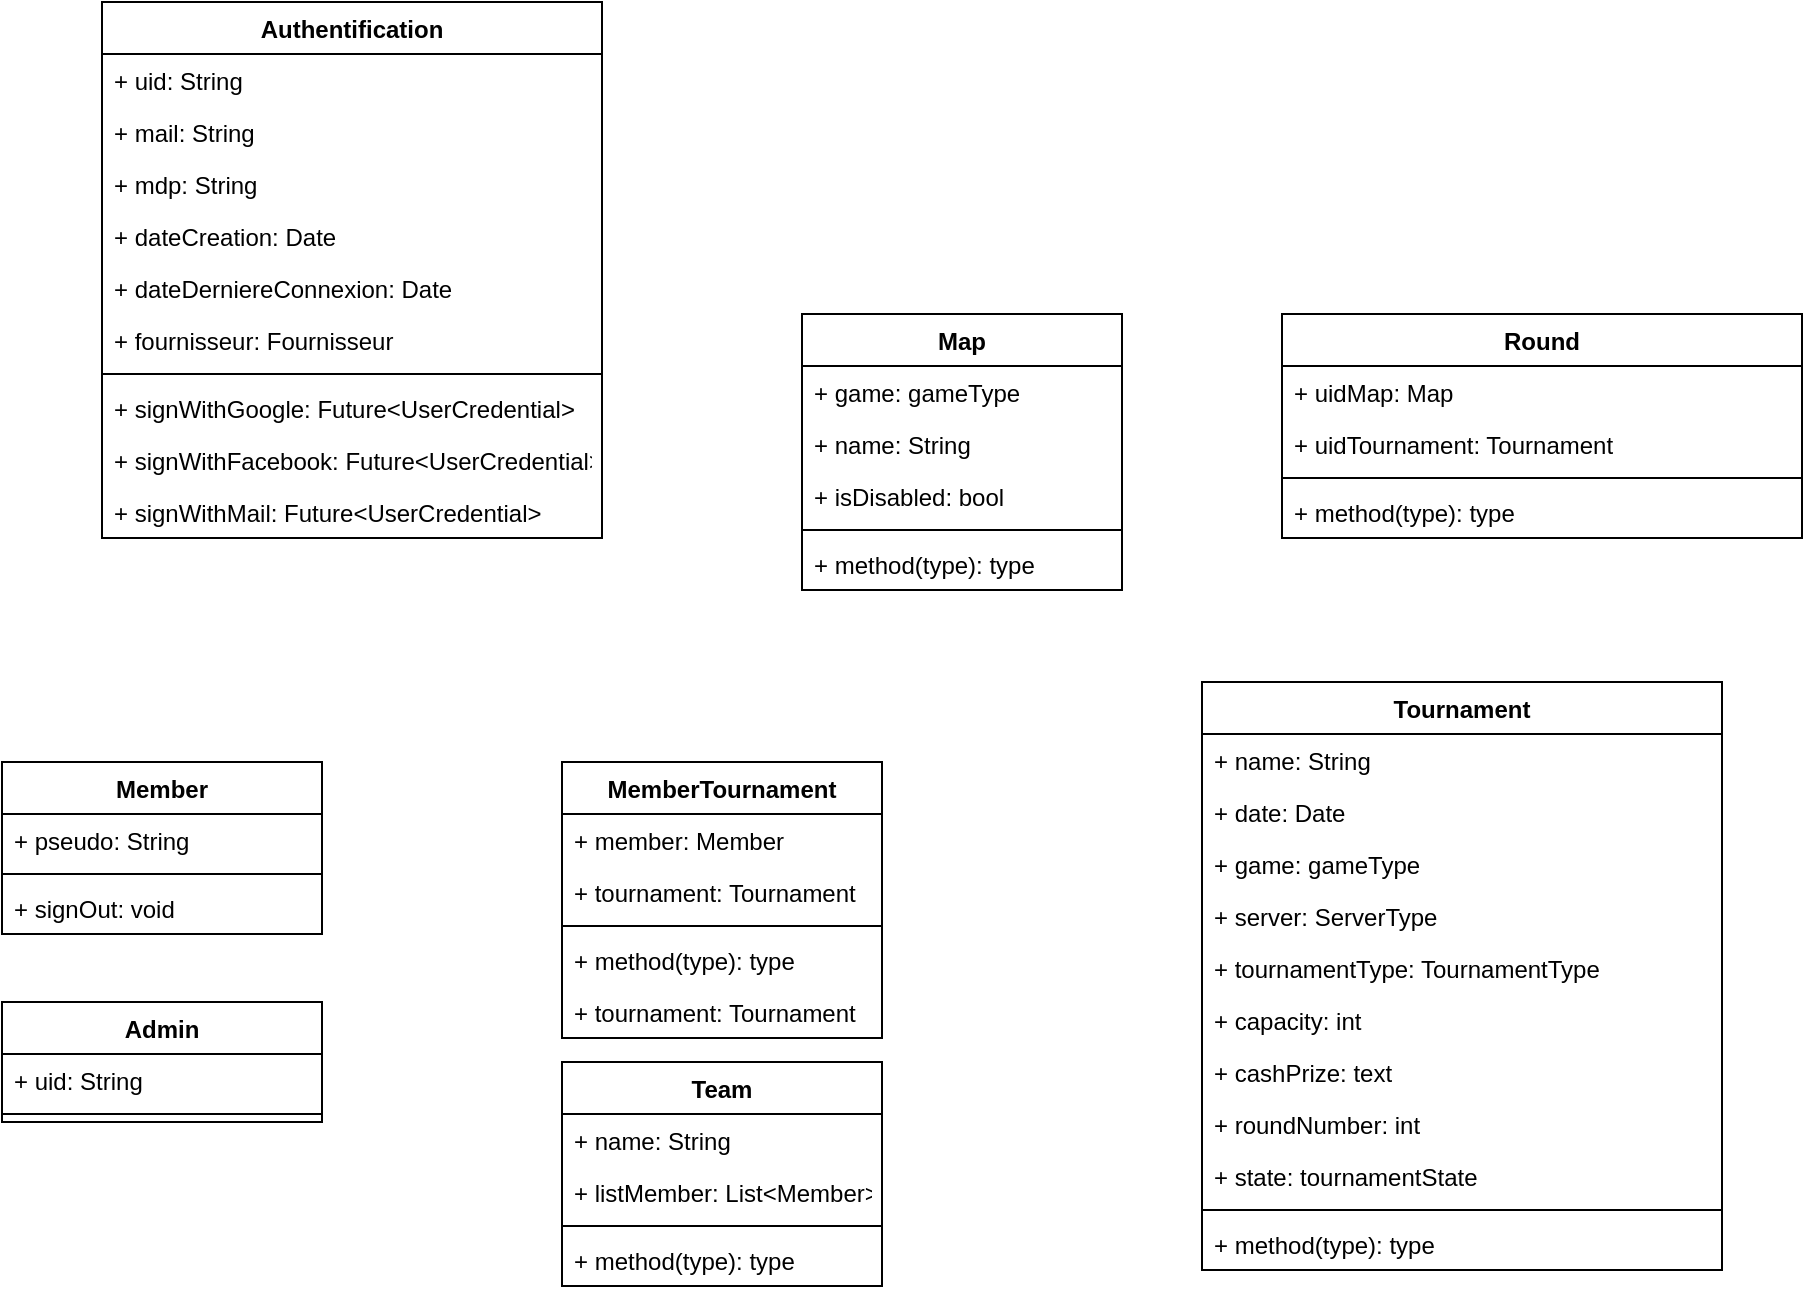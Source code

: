 <mxfile version="15.9.4" type="github">
  <diagram id="1tWPF88Opn-fbcpIkvMR" name="Page-1">
    <mxGraphModel dx="1509" dy="836" grid="1" gridSize="10" guides="1" tooltips="1" connect="1" arrows="1" fold="1" page="1" pageScale="1" pageWidth="827" pageHeight="1169" math="0" shadow="0">
      <root>
        <mxCell id="0" />
        <mxCell id="1" parent="0" />
        <mxCell id="F7KjwhcBr52z3wiSlFCa-5" value="Member" style="swimlane;fontStyle=1;align=center;verticalAlign=top;childLayout=stackLayout;horizontal=1;startSize=26;horizontalStack=0;resizeParent=1;resizeParentMax=0;resizeLast=0;collapsible=1;marginBottom=0;" vertex="1" parent="1">
          <mxGeometry x="60" y="430" width="160" height="86" as="geometry" />
        </mxCell>
        <mxCell id="F7KjwhcBr52z3wiSlFCa-10" value="+ pseudo: String&#xa;" style="text;strokeColor=none;fillColor=none;align=left;verticalAlign=top;spacingLeft=4;spacingRight=4;overflow=hidden;rotatable=0;points=[[0,0.5],[1,0.5]];portConstraint=eastwest;" vertex="1" parent="F7KjwhcBr52z3wiSlFCa-5">
          <mxGeometry y="26" width="160" height="26" as="geometry" />
        </mxCell>
        <mxCell id="F7KjwhcBr52z3wiSlFCa-7" value="" style="line;strokeWidth=1;fillColor=none;align=left;verticalAlign=middle;spacingTop=-1;spacingLeft=3;spacingRight=3;rotatable=0;labelPosition=right;points=[];portConstraint=eastwest;" vertex="1" parent="F7KjwhcBr52z3wiSlFCa-5">
          <mxGeometry y="52" width="160" height="8" as="geometry" />
        </mxCell>
        <mxCell id="F7KjwhcBr52z3wiSlFCa-8" value="+ signOut: void" style="text;strokeColor=none;fillColor=none;align=left;verticalAlign=top;spacingLeft=4;spacingRight=4;overflow=hidden;rotatable=0;points=[[0,0.5],[1,0.5]];portConstraint=eastwest;" vertex="1" parent="F7KjwhcBr52z3wiSlFCa-5">
          <mxGeometry y="60" width="160" height="26" as="geometry" />
        </mxCell>
        <mxCell id="F7KjwhcBr52z3wiSlFCa-12" value="Authentification" style="swimlane;fontStyle=1;align=center;verticalAlign=top;childLayout=stackLayout;horizontal=1;startSize=26;horizontalStack=0;resizeParent=1;resizeParentMax=0;resizeLast=0;collapsible=1;marginBottom=0;" vertex="1" parent="1">
          <mxGeometry x="110" y="50" width="250" height="268" as="geometry" />
        </mxCell>
        <mxCell id="F7KjwhcBr52z3wiSlFCa-13" value="+ uid: String" style="text;strokeColor=none;fillColor=none;align=left;verticalAlign=top;spacingLeft=4;spacingRight=4;overflow=hidden;rotatable=0;points=[[0,0.5],[1,0.5]];portConstraint=eastwest;" vertex="1" parent="F7KjwhcBr52z3wiSlFCa-12">
          <mxGeometry y="26" width="250" height="26" as="geometry" />
        </mxCell>
        <mxCell id="F7KjwhcBr52z3wiSlFCa-16" value="+ mail: String" style="text;strokeColor=none;fillColor=none;align=left;verticalAlign=top;spacingLeft=4;spacingRight=4;overflow=hidden;rotatable=0;points=[[0,0.5],[1,0.5]];portConstraint=eastwest;" vertex="1" parent="F7KjwhcBr52z3wiSlFCa-12">
          <mxGeometry y="52" width="250" height="26" as="geometry" />
        </mxCell>
        <mxCell id="F7KjwhcBr52z3wiSlFCa-17" value="+ mdp: String" style="text;strokeColor=none;fillColor=none;align=left;verticalAlign=top;spacingLeft=4;spacingRight=4;overflow=hidden;rotatable=0;points=[[0,0.5],[1,0.5]];portConstraint=eastwest;" vertex="1" parent="F7KjwhcBr52z3wiSlFCa-12">
          <mxGeometry y="78" width="250" height="26" as="geometry" />
        </mxCell>
        <mxCell id="F7KjwhcBr52z3wiSlFCa-18" value="+ dateCreation: Date" style="text;strokeColor=none;fillColor=none;align=left;verticalAlign=top;spacingLeft=4;spacingRight=4;overflow=hidden;rotatable=0;points=[[0,0.5],[1,0.5]];portConstraint=eastwest;" vertex="1" parent="F7KjwhcBr52z3wiSlFCa-12">
          <mxGeometry y="104" width="250" height="26" as="geometry" />
        </mxCell>
        <mxCell id="F7KjwhcBr52z3wiSlFCa-19" value="+ dateDerniereConnexion: Date" style="text;strokeColor=none;fillColor=none;align=left;verticalAlign=top;spacingLeft=4;spacingRight=4;overflow=hidden;rotatable=0;points=[[0,0.5],[1,0.5]];portConstraint=eastwest;" vertex="1" parent="F7KjwhcBr52z3wiSlFCa-12">
          <mxGeometry y="130" width="250" height="26" as="geometry" />
        </mxCell>
        <mxCell id="F7KjwhcBr52z3wiSlFCa-20" value="+ fournisseur: Fournisseur" style="text;strokeColor=none;fillColor=none;align=left;verticalAlign=top;spacingLeft=4;spacingRight=4;overflow=hidden;rotatable=0;points=[[0,0.5],[1,0.5]];portConstraint=eastwest;" vertex="1" parent="F7KjwhcBr52z3wiSlFCa-12">
          <mxGeometry y="156" width="250" height="26" as="geometry" />
        </mxCell>
        <mxCell id="F7KjwhcBr52z3wiSlFCa-14" value="" style="line;strokeWidth=1;fillColor=none;align=left;verticalAlign=middle;spacingTop=-1;spacingLeft=3;spacingRight=3;rotatable=0;labelPosition=right;points=[];portConstraint=eastwest;" vertex="1" parent="F7KjwhcBr52z3wiSlFCa-12">
          <mxGeometry y="182" width="250" height="8" as="geometry" />
        </mxCell>
        <mxCell id="F7KjwhcBr52z3wiSlFCa-15" value="+ signWithGoogle: Future&lt;UserCredential&gt;" style="text;strokeColor=none;fillColor=none;align=left;verticalAlign=top;spacingLeft=4;spacingRight=4;overflow=hidden;rotatable=0;points=[[0,0.5],[1,0.5]];portConstraint=eastwest;" vertex="1" parent="F7KjwhcBr52z3wiSlFCa-12">
          <mxGeometry y="190" width="250" height="26" as="geometry" />
        </mxCell>
        <mxCell id="F7KjwhcBr52z3wiSlFCa-21" value="+ signWithFacebook: Future&lt;UserCredential&gt;" style="text;strokeColor=none;fillColor=none;align=left;verticalAlign=top;spacingLeft=4;spacingRight=4;overflow=hidden;rotatable=0;points=[[0,0.5],[1,0.5]];portConstraint=eastwest;" vertex="1" parent="F7KjwhcBr52z3wiSlFCa-12">
          <mxGeometry y="216" width="250" height="26" as="geometry" />
        </mxCell>
        <mxCell id="F7KjwhcBr52z3wiSlFCa-22" value="+ signWithMail: Future&lt;UserCredential&gt;" style="text;strokeColor=none;fillColor=none;align=left;verticalAlign=top;spacingLeft=4;spacingRight=4;overflow=hidden;rotatable=0;points=[[0,0.5],[1,0.5]];portConstraint=eastwest;" vertex="1" parent="F7KjwhcBr52z3wiSlFCa-12">
          <mxGeometry y="242" width="250" height="26" as="geometry" />
        </mxCell>
        <mxCell id="F7KjwhcBr52z3wiSlFCa-27" value="Tournament" style="swimlane;fontStyle=1;align=center;verticalAlign=top;childLayout=stackLayout;horizontal=1;startSize=26;horizontalStack=0;resizeParent=1;resizeParentMax=0;resizeLast=0;collapsible=1;marginBottom=0;" vertex="1" parent="1">
          <mxGeometry x="660" y="390" width="260" height="294" as="geometry" />
        </mxCell>
        <mxCell id="F7KjwhcBr52z3wiSlFCa-28" value="+ name: String" style="text;strokeColor=none;fillColor=none;align=left;verticalAlign=top;spacingLeft=4;spacingRight=4;overflow=hidden;rotatable=0;points=[[0,0.5],[1,0.5]];portConstraint=eastwest;" vertex="1" parent="F7KjwhcBr52z3wiSlFCa-27">
          <mxGeometry y="26" width="260" height="26" as="geometry" />
        </mxCell>
        <mxCell id="F7KjwhcBr52z3wiSlFCa-31" value="+ date: Date" style="text;strokeColor=none;fillColor=none;align=left;verticalAlign=top;spacingLeft=4;spacingRight=4;overflow=hidden;rotatable=0;points=[[0,0.5],[1,0.5]];portConstraint=eastwest;" vertex="1" parent="F7KjwhcBr52z3wiSlFCa-27">
          <mxGeometry y="52" width="260" height="26" as="geometry" />
        </mxCell>
        <mxCell id="F7KjwhcBr52z3wiSlFCa-32" value="+ game: gameType" style="text;strokeColor=none;fillColor=none;align=left;verticalAlign=top;spacingLeft=4;spacingRight=4;overflow=hidden;rotatable=0;points=[[0,0.5],[1,0.5]];portConstraint=eastwest;" vertex="1" parent="F7KjwhcBr52z3wiSlFCa-27">
          <mxGeometry y="78" width="260" height="26" as="geometry" />
        </mxCell>
        <mxCell id="F7KjwhcBr52z3wiSlFCa-33" value="+ server: ServerType" style="text;strokeColor=none;fillColor=none;align=left;verticalAlign=top;spacingLeft=4;spacingRight=4;overflow=hidden;rotatable=0;points=[[0,0.5],[1,0.5]];portConstraint=eastwest;" vertex="1" parent="F7KjwhcBr52z3wiSlFCa-27">
          <mxGeometry y="104" width="260" height="26" as="geometry" />
        </mxCell>
        <mxCell id="F7KjwhcBr52z3wiSlFCa-35" value="+ tournamentType: TournamentType" style="text;strokeColor=none;fillColor=none;align=left;verticalAlign=top;spacingLeft=4;spacingRight=4;overflow=hidden;rotatable=0;points=[[0,0.5],[1,0.5]];portConstraint=eastwest;" vertex="1" parent="F7KjwhcBr52z3wiSlFCa-27">
          <mxGeometry y="130" width="260" height="26" as="geometry" />
        </mxCell>
        <mxCell id="F7KjwhcBr52z3wiSlFCa-36" value="+ capacity: int" style="text;strokeColor=none;fillColor=none;align=left;verticalAlign=top;spacingLeft=4;spacingRight=4;overflow=hidden;rotatable=0;points=[[0,0.5],[1,0.5]];portConstraint=eastwest;" vertex="1" parent="F7KjwhcBr52z3wiSlFCa-27">
          <mxGeometry y="156" width="260" height="26" as="geometry" />
        </mxCell>
        <mxCell id="F7KjwhcBr52z3wiSlFCa-37" value="+ cashPrize: text" style="text;strokeColor=none;fillColor=none;align=left;verticalAlign=top;spacingLeft=4;spacingRight=4;overflow=hidden;rotatable=0;points=[[0,0.5],[1,0.5]];portConstraint=eastwest;" vertex="1" parent="F7KjwhcBr52z3wiSlFCa-27">
          <mxGeometry y="182" width="260" height="26" as="geometry" />
        </mxCell>
        <mxCell id="F7KjwhcBr52z3wiSlFCa-46" value="+ roundNumber: int" style="text;strokeColor=none;fillColor=none;align=left;verticalAlign=top;spacingLeft=4;spacingRight=4;overflow=hidden;rotatable=0;points=[[0,0.5],[1,0.5]];portConstraint=eastwest;" vertex="1" parent="F7KjwhcBr52z3wiSlFCa-27">
          <mxGeometry y="208" width="260" height="26" as="geometry" />
        </mxCell>
        <mxCell id="F7KjwhcBr52z3wiSlFCa-59" value="+ state: tournamentState" style="text;strokeColor=none;fillColor=none;align=left;verticalAlign=top;spacingLeft=4;spacingRight=4;overflow=hidden;rotatable=0;points=[[0,0.5],[1,0.5]];portConstraint=eastwest;" vertex="1" parent="F7KjwhcBr52z3wiSlFCa-27">
          <mxGeometry y="234" width="260" height="26" as="geometry" />
        </mxCell>
        <mxCell id="F7KjwhcBr52z3wiSlFCa-29" value="" style="line;strokeWidth=1;fillColor=none;align=left;verticalAlign=middle;spacingTop=-1;spacingLeft=3;spacingRight=3;rotatable=0;labelPosition=right;points=[];portConstraint=eastwest;" vertex="1" parent="F7KjwhcBr52z3wiSlFCa-27">
          <mxGeometry y="260" width="260" height="8" as="geometry" />
        </mxCell>
        <mxCell id="F7KjwhcBr52z3wiSlFCa-30" value="+ method(type): type" style="text;strokeColor=none;fillColor=none;align=left;verticalAlign=top;spacingLeft=4;spacingRight=4;overflow=hidden;rotatable=0;points=[[0,0.5],[1,0.5]];portConstraint=eastwest;" vertex="1" parent="F7KjwhcBr52z3wiSlFCa-27">
          <mxGeometry y="268" width="260" height="26" as="geometry" />
        </mxCell>
        <mxCell id="F7KjwhcBr52z3wiSlFCa-38" value="Admin" style="swimlane;fontStyle=1;align=center;verticalAlign=top;childLayout=stackLayout;horizontal=1;startSize=26;horizontalStack=0;resizeParent=1;resizeParentMax=0;resizeLast=0;collapsible=1;marginBottom=0;" vertex="1" parent="1">
          <mxGeometry x="60" y="550" width="160" height="60" as="geometry" />
        </mxCell>
        <mxCell id="F7KjwhcBr52z3wiSlFCa-39" value="+ uid: String" style="text;strokeColor=none;fillColor=none;align=left;verticalAlign=top;spacingLeft=4;spacingRight=4;overflow=hidden;rotatable=0;points=[[0,0.5],[1,0.5]];portConstraint=eastwest;" vertex="1" parent="F7KjwhcBr52z3wiSlFCa-38">
          <mxGeometry y="26" width="160" height="26" as="geometry" />
        </mxCell>
        <mxCell id="F7KjwhcBr52z3wiSlFCa-40" value="" style="line;strokeWidth=1;fillColor=none;align=left;verticalAlign=middle;spacingTop=-1;spacingLeft=3;spacingRight=3;rotatable=0;labelPosition=right;points=[];portConstraint=eastwest;" vertex="1" parent="F7KjwhcBr52z3wiSlFCa-38">
          <mxGeometry y="52" width="160" height="8" as="geometry" />
        </mxCell>
        <mxCell id="F7KjwhcBr52z3wiSlFCa-42" value="Round" style="swimlane;fontStyle=1;align=center;verticalAlign=top;childLayout=stackLayout;horizontal=1;startSize=26;horizontalStack=0;resizeParent=1;resizeParentMax=0;resizeLast=0;collapsible=1;marginBottom=0;" vertex="1" parent="1">
          <mxGeometry x="700" y="206" width="260" height="112" as="geometry" />
        </mxCell>
        <mxCell id="F7KjwhcBr52z3wiSlFCa-43" value="+ uidMap: Map" style="text;strokeColor=none;fillColor=none;align=left;verticalAlign=top;spacingLeft=4;spacingRight=4;overflow=hidden;rotatable=0;points=[[0,0.5],[1,0.5]];portConstraint=eastwest;" vertex="1" parent="F7KjwhcBr52z3wiSlFCa-42">
          <mxGeometry y="26" width="260" height="26" as="geometry" />
        </mxCell>
        <mxCell id="F7KjwhcBr52z3wiSlFCa-47" value="+ uidTournament: Tournament" style="text;strokeColor=none;fillColor=none;align=left;verticalAlign=top;spacingLeft=4;spacingRight=4;overflow=hidden;rotatable=0;points=[[0,0.5],[1,0.5]];portConstraint=eastwest;" vertex="1" parent="F7KjwhcBr52z3wiSlFCa-42">
          <mxGeometry y="52" width="260" height="26" as="geometry" />
        </mxCell>
        <mxCell id="F7KjwhcBr52z3wiSlFCa-44" value="" style="line;strokeWidth=1;fillColor=none;align=left;verticalAlign=middle;spacingTop=-1;spacingLeft=3;spacingRight=3;rotatable=0;labelPosition=right;points=[];portConstraint=eastwest;" vertex="1" parent="F7KjwhcBr52z3wiSlFCa-42">
          <mxGeometry y="78" width="260" height="8" as="geometry" />
        </mxCell>
        <mxCell id="F7KjwhcBr52z3wiSlFCa-45" value="+ method(type): type" style="text;strokeColor=none;fillColor=none;align=left;verticalAlign=top;spacingLeft=4;spacingRight=4;overflow=hidden;rotatable=0;points=[[0,0.5],[1,0.5]];portConstraint=eastwest;" vertex="1" parent="F7KjwhcBr52z3wiSlFCa-42">
          <mxGeometry y="86" width="260" height="26" as="geometry" />
        </mxCell>
        <mxCell id="F7KjwhcBr52z3wiSlFCa-48" value="Map" style="swimlane;fontStyle=1;align=center;verticalAlign=top;childLayout=stackLayout;horizontal=1;startSize=26;horizontalStack=0;resizeParent=1;resizeParentMax=0;resizeLast=0;collapsible=1;marginBottom=0;" vertex="1" parent="1">
          <mxGeometry x="460" y="206" width="160" height="138" as="geometry" />
        </mxCell>
        <mxCell id="F7KjwhcBr52z3wiSlFCa-49" value="+ game: gameType" style="text;strokeColor=none;fillColor=none;align=left;verticalAlign=top;spacingLeft=4;spacingRight=4;overflow=hidden;rotatable=0;points=[[0,0.5],[1,0.5]];portConstraint=eastwest;" vertex="1" parent="F7KjwhcBr52z3wiSlFCa-48">
          <mxGeometry y="26" width="160" height="26" as="geometry" />
        </mxCell>
        <mxCell id="F7KjwhcBr52z3wiSlFCa-52" value="+ name: String" style="text;strokeColor=none;fillColor=none;align=left;verticalAlign=top;spacingLeft=4;spacingRight=4;overflow=hidden;rotatable=0;points=[[0,0.5],[1,0.5]];portConstraint=eastwest;" vertex="1" parent="F7KjwhcBr52z3wiSlFCa-48">
          <mxGeometry y="52" width="160" height="26" as="geometry" />
        </mxCell>
        <mxCell id="F7KjwhcBr52z3wiSlFCa-53" value="+ isDisabled: bool" style="text;strokeColor=none;fillColor=none;align=left;verticalAlign=top;spacingLeft=4;spacingRight=4;overflow=hidden;rotatable=0;points=[[0,0.5],[1,0.5]];portConstraint=eastwest;" vertex="1" parent="F7KjwhcBr52z3wiSlFCa-48">
          <mxGeometry y="78" width="160" height="26" as="geometry" />
        </mxCell>
        <mxCell id="F7KjwhcBr52z3wiSlFCa-50" value="" style="line;strokeWidth=1;fillColor=none;align=left;verticalAlign=middle;spacingTop=-1;spacingLeft=3;spacingRight=3;rotatable=0;labelPosition=right;points=[];portConstraint=eastwest;" vertex="1" parent="F7KjwhcBr52z3wiSlFCa-48">
          <mxGeometry y="104" width="160" height="8" as="geometry" />
        </mxCell>
        <mxCell id="F7KjwhcBr52z3wiSlFCa-51" value="+ method(type): type" style="text;strokeColor=none;fillColor=none;align=left;verticalAlign=top;spacingLeft=4;spacingRight=4;overflow=hidden;rotatable=0;points=[[0,0.5],[1,0.5]];portConstraint=eastwest;" vertex="1" parent="F7KjwhcBr52z3wiSlFCa-48">
          <mxGeometry y="112" width="160" height="26" as="geometry" />
        </mxCell>
        <mxCell id="F7KjwhcBr52z3wiSlFCa-55" value="Team" style="swimlane;fontStyle=1;align=center;verticalAlign=top;childLayout=stackLayout;horizontal=1;startSize=26;horizontalStack=0;resizeParent=1;resizeParentMax=0;resizeLast=0;collapsible=1;marginBottom=0;" vertex="1" parent="1">
          <mxGeometry x="340" y="580" width="160" height="112" as="geometry" />
        </mxCell>
        <mxCell id="F7KjwhcBr52z3wiSlFCa-56" value="+ name: String" style="text;strokeColor=none;fillColor=none;align=left;verticalAlign=top;spacingLeft=4;spacingRight=4;overflow=hidden;rotatable=0;points=[[0,0.5],[1,0.5]];portConstraint=eastwest;" vertex="1" parent="F7KjwhcBr52z3wiSlFCa-55">
          <mxGeometry y="26" width="160" height="26" as="geometry" />
        </mxCell>
        <mxCell id="F7KjwhcBr52z3wiSlFCa-60" value="+ listMember: List&lt;Member&gt;" style="text;strokeColor=none;fillColor=none;align=left;verticalAlign=top;spacingLeft=4;spacingRight=4;overflow=hidden;rotatable=0;points=[[0,0.5],[1,0.5]];portConstraint=eastwest;" vertex="1" parent="F7KjwhcBr52z3wiSlFCa-55">
          <mxGeometry y="52" width="160" height="26" as="geometry" />
        </mxCell>
        <mxCell id="F7KjwhcBr52z3wiSlFCa-57" value="" style="line;strokeWidth=1;fillColor=none;align=left;verticalAlign=middle;spacingTop=-1;spacingLeft=3;spacingRight=3;rotatable=0;labelPosition=right;points=[];portConstraint=eastwest;" vertex="1" parent="F7KjwhcBr52z3wiSlFCa-55">
          <mxGeometry y="78" width="160" height="8" as="geometry" />
        </mxCell>
        <mxCell id="F7KjwhcBr52z3wiSlFCa-58" value="+ method(type): type" style="text;strokeColor=none;fillColor=none;align=left;verticalAlign=top;spacingLeft=4;spacingRight=4;overflow=hidden;rotatable=0;points=[[0,0.5],[1,0.5]];portConstraint=eastwest;" vertex="1" parent="F7KjwhcBr52z3wiSlFCa-55">
          <mxGeometry y="86" width="160" height="26" as="geometry" />
        </mxCell>
        <mxCell id="F7KjwhcBr52z3wiSlFCa-61" value="MemberTournament" style="swimlane;fontStyle=1;align=center;verticalAlign=top;childLayout=stackLayout;horizontal=1;startSize=26;horizontalStack=0;resizeParent=1;resizeParentMax=0;resizeLast=0;collapsible=1;marginBottom=0;" vertex="1" parent="1">
          <mxGeometry x="340" y="430" width="160" height="138" as="geometry" />
        </mxCell>
        <mxCell id="F7KjwhcBr52z3wiSlFCa-62" value="+ member: Member" style="text;strokeColor=none;fillColor=none;align=left;verticalAlign=top;spacingLeft=4;spacingRight=4;overflow=hidden;rotatable=0;points=[[0,0.5],[1,0.5]];portConstraint=eastwest;" vertex="1" parent="F7KjwhcBr52z3wiSlFCa-61">
          <mxGeometry y="26" width="160" height="26" as="geometry" />
        </mxCell>
        <mxCell id="F7KjwhcBr52z3wiSlFCa-65" value="+ tournament: Tournament" style="text;strokeColor=none;fillColor=none;align=left;verticalAlign=top;spacingLeft=4;spacingRight=4;overflow=hidden;rotatable=0;points=[[0,0.5],[1,0.5]];portConstraint=eastwest;" vertex="1" parent="F7KjwhcBr52z3wiSlFCa-61">
          <mxGeometry y="52" width="160" height="26" as="geometry" />
        </mxCell>
        <mxCell id="F7KjwhcBr52z3wiSlFCa-63" value="" style="line;strokeWidth=1;fillColor=none;align=left;verticalAlign=middle;spacingTop=-1;spacingLeft=3;spacingRight=3;rotatable=0;labelPosition=right;points=[];portConstraint=eastwest;" vertex="1" parent="F7KjwhcBr52z3wiSlFCa-61">
          <mxGeometry y="78" width="160" height="8" as="geometry" />
        </mxCell>
        <mxCell id="F7KjwhcBr52z3wiSlFCa-64" value="+ method(type): type" style="text;strokeColor=none;fillColor=none;align=left;verticalAlign=top;spacingLeft=4;spacingRight=4;overflow=hidden;rotatable=0;points=[[0,0.5],[1,0.5]];portConstraint=eastwest;" vertex="1" parent="F7KjwhcBr52z3wiSlFCa-61">
          <mxGeometry y="86" width="160" height="26" as="geometry" />
        </mxCell>
        <mxCell id="F7KjwhcBr52z3wiSlFCa-66" value="+ tournament: Tournament" style="text;strokeColor=none;fillColor=none;align=left;verticalAlign=top;spacingLeft=4;spacingRight=4;overflow=hidden;rotatable=0;points=[[0,0.5],[1,0.5]];portConstraint=eastwest;" vertex="1" parent="F7KjwhcBr52z3wiSlFCa-61">
          <mxGeometry y="112" width="160" height="26" as="geometry" />
        </mxCell>
      </root>
    </mxGraphModel>
  </diagram>
</mxfile>
